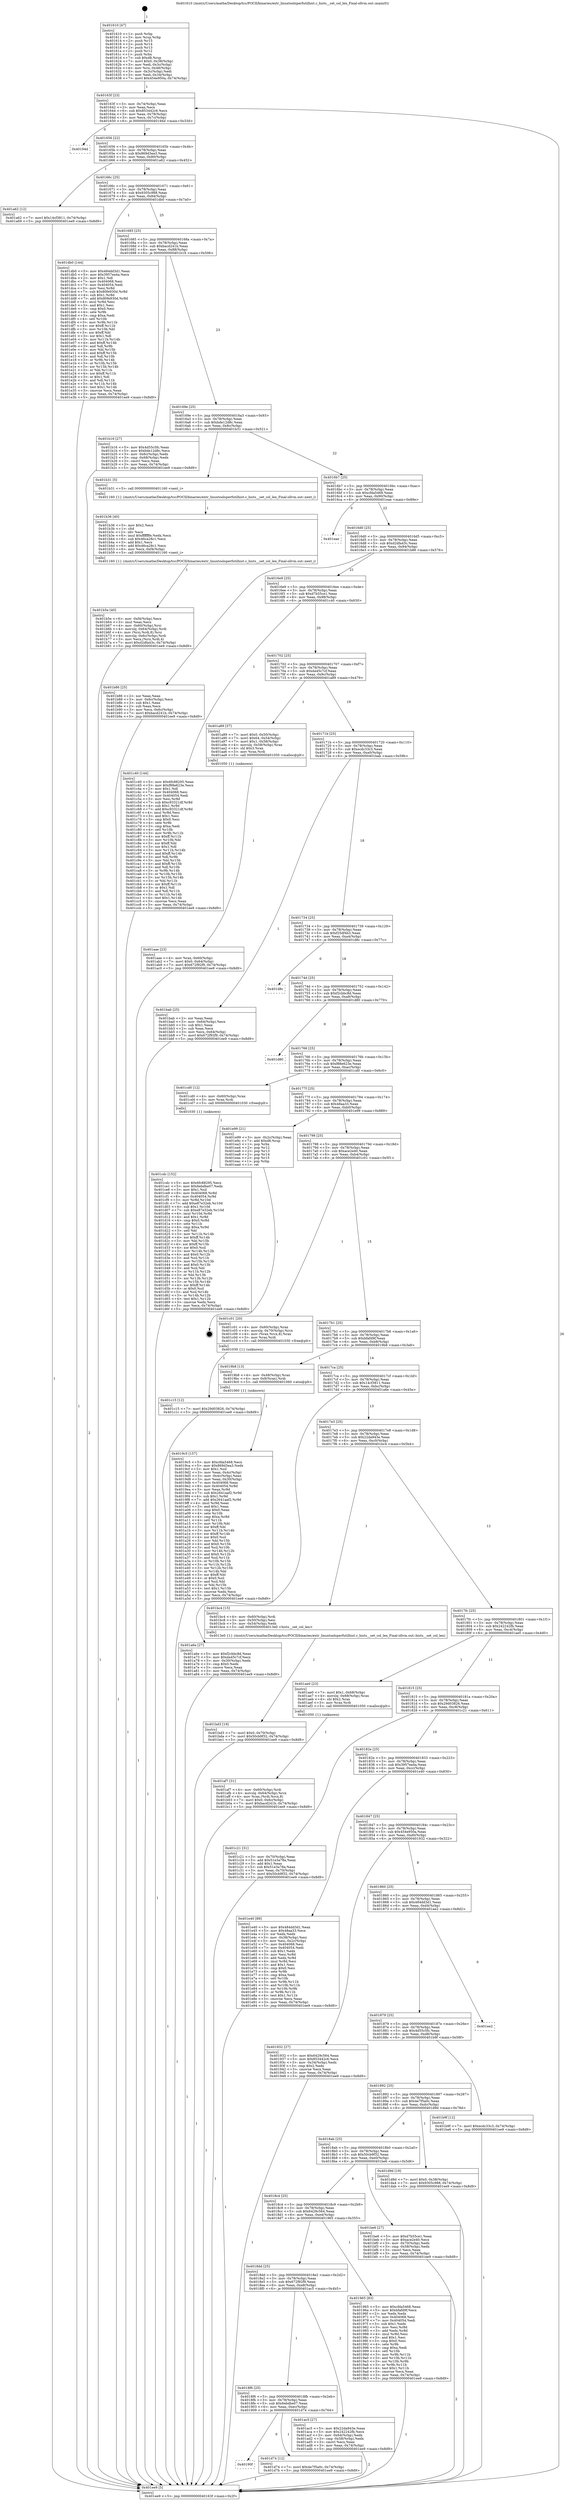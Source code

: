 digraph "0x401610" {
  label = "0x401610 (/mnt/c/Users/mathe/Desktop/tcc/POCII/binaries/extr_linuxtoolsperfutilhist.c_hists__set_col_len_Final-ollvm.out::main(0))"
  labelloc = "t"
  node[shape=record]

  Entry [label="",width=0.3,height=0.3,shape=circle,fillcolor=black,style=filled]
  "0x40163f" [label="{
     0x40163f [23]\l
     | [instrs]\l
     &nbsp;&nbsp;0x40163f \<+3\>: mov -0x74(%rbp),%eax\l
     &nbsp;&nbsp;0x401642 \<+2\>: mov %eax,%ecx\l
     &nbsp;&nbsp;0x401644 \<+6\>: sub $0x853442c6,%ecx\l
     &nbsp;&nbsp;0x40164a \<+3\>: mov %eax,-0x78(%rbp)\l
     &nbsp;&nbsp;0x40164d \<+3\>: mov %ecx,-0x7c(%rbp)\l
     &nbsp;&nbsp;0x401650 \<+6\>: je 000000000040194d \<main+0x33d\>\l
  }"]
  "0x40194d" [label="{
     0x40194d\l
  }", style=dashed]
  "0x401656" [label="{
     0x401656 [22]\l
     | [instrs]\l
     &nbsp;&nbsp;0x401656 \<+5\>: jmp 000000000040165b \<main+0x4b\>\l
     &nbsp;&nbsp;0x40165b \<+3\>: mov -0x78(%rbp),%eax\l
     &nbsp;&nbsp;0x40165e \<+5\>: sub $0x869d3ea3,%eax\l
     &nbsp;&nbsp;0x401663 \<+3\>: mov %eax,-0x80(%rbp)\l
     &nbsp;&nbsp;0x401666 \<+6\>: je 0000000000401a62 \<main+0x452\>\l
  }"]
  Exit [label="",width=0.3,height=0.3,shape=circle,fillcolor=black,style=filled,peripheries=2]
  "0x401a62" [label="{
     0x401a62 [12]\l
     | [instrs]\l
     &nbsp;&nbsp;0x401a62 \<+7\>: movl $0x14cf3811,-0x74(%rbp)\l
     &nbsp;&nbsp;0x401a69 \<+5\>: jmp 0000000000401ee9 \<main+0x8d9\>\l
  }"]
  "0x40166c" [label="{
     0x40166c [25]\l
     | [instrs]\l
     &nbsp;&nbsp;0x40166c \<+5\>: jmp 0000000000401671 \<main+0x61\>\l
     &nbsp;&nbsp;0x401671 \<+3\>: mov -0x78(%rbp),%eax\l
     &nbsp;&nbsp;0x401674 \<+5\>: sub $0x9305c988,%eax\l
     &nbsp;&nbsp;0x401679 \<+6\>: mov %eax,-0x84(%rbp)\l
     &nbsp;&nbsp;0x40167f \<+6\>: je 0000000000401db0 \<main+0x7a0\>\l
  }"]
  "0x40190f" [label="{
     0x40190f\l
  }", style=dashed]
  "0x401db0" [label="{
     0x401db0 [144]\l
     | [instrs]\l
     &nbsp;&nbsp;0x401db0 \<+5\>: mov $0x484dd3d1,%eax\l
     &nbsp;&nbsp;0x401db5 \<+5\>: mov $0x3957ea4a,%ecx\l
     &nbsp;&nbsp;0x401dba \<+2\>: mov $0x1,%dl\l
     &nbsp;&nbsp;0x401dbc \<+7\>: mov 0x404068,%esi\l
     &nbsp;&nbsp;0x401dc3 \<+7\>: mov 0x404054,%edi\l
     &nbsp;&nbsp;0x401dca \<+3\>: mov %esi,%r8d\l
     &nbsp;&nbsp;0x401dcd \<+7\>: sub $0x80fe930d,%r8d\l
     &nbsp;&nbsp;0x401dd4 \<+4\>: sub $0x1,%r8d\l
     &nbsp;&nbsp;0x401dd8 \<+7\>: add $0x80fe930d,%r8d\l
     &nbsp;&nbsp;0x401ddf \<+4\>: imul %r8d,%esi\l
     &nbsp;&nbsp;0x401de3 \<+3\>: and $0x1,%esi\l
     &nbsp;&nbsp;0x401de6 \<+3\>: cmp $0x0,%esi\l
     &nbsp;&nbsp;0x401de9 \<+4\>: sete %r9b\l
     &nbsp;&nbsp;0x401ded \<+3\>: cmp $0xa,%edi\l
     &nbsp;&nbsp;0x401df0 \<+4\>: setl %r10b\l
     &nbsp;&nbsp;0x401df4 \<+3\>: mov %r9b,%r11b\l
     &nbsp;&nbsp;0x401df7 \<+4\>: xor $0xff,%r11b\l
     &nbsp;&nbsp;0x401dfb \<+3\>: mov %r10b,%bl\l
     &nbsp;&nbsp;0x401dfe \<+3\>: xor $0xff,%bl\l
     &nbsp;&nbsp;0x401e01 \<+3\>: xor $0x1,%dl\l
     &nbsp;&nbsp;0x401e04 \<+3\>: mov %r11b,%r14b\l
     &nbsp;&nbsp;0x401e07 \<+4\>: and $0xff,%r14b\l
     &nbsp;&nbsp;0x401e0b \<+3\>: and %dl,%r9b\l
     &nbsp;&nbsp;0x401e0e \<+3\>: mov %bl,%r15b\l
     &nbsp;&nbsp;0x401e11 \<+4\>: and $0xff,%r15b\l
     &nbsp;&nbsp;0x401e15 \<+3\>: and %dl,%r10b\l
     &nbsp;&nbsp;0x401e18 \<+3\>: or %r9b,%r14b\l
     &nbsp;&nbsp;0x401e1b \<+3\>: or %r10b,%r15b\l
     &nbsp;&nbsp;0x401e1e \<+3\>: xor %r15b,%r14b\l
     &nbsp;&nbsp;0x401e21 \<+3\>: or %bl,%r11b\l
     &nbsp;&nbsp;0x401e24 \<+4\>: xor $0xff,%r11b\l
     &nbsp;&nbsp;0x401e28 \<+3\>: or $0x1,%dl\l
     &nbsp;&nbsp;0x401e2b \<+3\>: and %dl,%r11b\l
     &nbsp;&nbsp;0x401e2e \<+3\>: or %r11b,%r14b\l
     &nbsp;&nbsp;0x401e31 \<+4\>: test $0x1,%r14b\l
     &nbsp;&nbsp;0x401e35 \<+3\>: cmovne %ecx,%eax\l
     &nbsp;&nbsp;0x401e38 \<+3\>: mov %eax,-0x74(%rbp)\l
     &nbsp;&nbsp;0x401e3b \<+5\>: jmp 0000000000401ee9 \<main+0x8d9\>\l
  }"]
  "0x401685" [label="{
     0x401685 [25]\l
     | [instrs]\l
     &nbsp;&nbsp;0x401685 \<+5\>: jmp 000000000040168a \<main+0x7a\>\l
     &nbsp;&nbsp;0x40168a \<+3\>: mov -0x78(%rbp),%eax\l
     &nbsp;&nbsp;0x40168d \<+5\>: sub $0xbacd241b,%eax\l
     &nbsp;&nbsp;0x401692 \<+6\>: mov %eax,-0x88(%rbp)\l
     &nbsp;&nbsp;0x401698 \<+6\>: je 0000000000401b16 \<main+0x506\>\l
  }"]
  "0x401d74" [label="{
     0x401d74 [12]\l
     | [instrs]\l
     &nbsp;&nbsp;0x401d74 \<+7\>: movl $0x4e7f5a0c,-0x74(%rbp)\l
     &nbsp;&nbsp;0x401d7b \<+5\>: jmp 0000000000401ee9 \<main+0x8d9\>\l
  }"]
  "0x401b16" [label="{
     0x401b16 [27]\l
     | [instrs]\l
     &nbsp;&nbsp;0x401b16 \<+5\>: mov $0x4d55c5fc,%eax\l
     &nbsp;&nbsp;0x401b1b \<+5\>: mov $0xbde12d8c,%ecx\l
     &nbsp;&nbsp;0x401b20 \<+3\>: mov -0x6c(%rbp),%edx\l
     &nbsp;&nbsp;0x401b23 \<+3\>: cmp -0x68(%rbp),%edx\l
     &nbsp;&nbsp;0x401b26 \<+3\>: cmovl %ecx,%eax\l
     &nbsp;&nbsp;0x401b29 \<+3\>: mov %eax,-0x74(%rbp)\l
     &nbsp;&nbsp;0x401b2c \<+5\>: jmp 0000000000401ee9 \<main+0x8d9\>\l
  }"]
  "0x40169e" [label="{
     0x40169e [25]\l
     | [instrs]\l
     &nbsp;&nbsp;0x40169e \<+5\>: jmp 00000000004016a3 \<main+0x93\>\l
     &nbsp;&nbsp;0x4016a3 \<+3\>: mov -0x78(%rbp),%eax\l
     &nbsp;&nbsp;0x4016a6 \<+5\>: sub $0xbde12d8c,%eax\l
     &nbsp;&nbsp;0x4016ab \<+6\>: mov %eax,-0x8c(%rbp)\l
     &nbsp;&nbsp;0x4016b1 \<+6\>: je 0000000000401b31 \<main+0x521\>\l
  }"]
  "0x401cdc" [label="{
     0x401cdc [152]\l
     | [instrs]\l
     &nbsp;&nbsp;0x401cdc \<+5\>: mov $0x6fc88295,%ecx\l
     &nbsp;&nbsp;0x401ce1 \<+5\>: mov $0x6ebdbe07,%edx\l
     &nbsp;&nbsp;0x401ce6 \<+3\>: mov $0x1,%sil\l
     &nbsp;&nbsp;0x401ce9 \<+8\>: mov 0x404068,%r8d\l
     &nbsp;&nbsp;0x401cf1 \<+8\>: mov 0x404054,%r9d\l
     &nbsp;&nbsp;0x401cf9 \<+3\>: mov %r8d,%r10d\l
     &nbsp;&nbsp;0x401cfc \<+7\>: add $0xe87e32eb,%r10d\l
     &nbsp;&nbsp;0x401d03 \<+4\>: sub $0x1,%r10d\l
     &nbsp;&nbsp;0x401d07 \<+7\>: sub $0xe87e32eb,%r10d\l
     &nbsp;&nbsp;0x401d0e \<+4\>: imul %r10d,%r8d\l
     &nbsp;&nbsp;0x401d12 \<+4\>: and $0x1,%r8d\l
     &nbsp;&nbsp;0x401d16 \<+4\>: cmp $0x0,%r8d\l
     &nbsp;&nbsp;0x401d1a \<+4\>: sete %r11b\l
     &nbsp;&nbsp;0x401d1e \<+4\>: cmp $0xa,%r9d\l
     &nbsp;&nbsp;0x401d22 \<+3\>: setl %bl\l
     &nbsp;&nbsp;0x401d25 \<+3\>: mov %r11b,%r14b\l
     &nbsp;&nbsp;0x401d28 \<+4\>: xor $0xff,%r14b\l
     &nbsp;&nbsp;0x401d2c \<+3\>: mov %bl,%r15b\l
     &nbsp;&nbsp;0x401d2f \<+4\>: xor $0xff,%r15b\l
     &nbsp;&nbsp;0x401d33 \<+4\>: xor $0x0,%sil\l
     &nbsp;&nbsp;0x401d37 \<+3\>: mov %r14b,%r12b\l
     &nbsp;&nbsp;0x401d3a \<+4\>: and $0x0,%r12b\l
     &nbsp;&nbsp;0x401d3e \<+3\>: and %sil,%r11b\l
     &nbsp;&nbsp;0x401d41 \<+3\>: mov %r15b,%r13b\l
     &nbsp;&nbsp;0x401d44 \<+4\>: and $0x0,%r13b\l
     &nbsp;&nbsp;0x401d48 \<+3\>: and %sil,%bl\l
     &nbsp;&nbsp;0x401d4b \<+3\>: or %r11b,%r12b\l
     &nbsp;&nbsp;0x401d4e \<+3\>: or %bl,%r13b\l
     &nbsp;&nbsp;0x401d51 \<+3\>: xor %r13b,%r12b\l
     &nbsp;&nbsp;0x401d54 \<+3\>: or %r15b,%r14b\l
     &nbsp;&nbsp;0x401d57 \<+4\>: xor $0xff,%r14b\l
     &nbsp;&nbsp;0x401d5b \<+4\>: or $0x0,%sil\l
     &nbsp;&nbsp;0x401d5f \<+3\>: and %sil,%r14b\l
     &nbsp;&nbsp;0x401d62 \<+3\>: or %r14b,%r12b\l
     &nbsp;&nbsp;0x401d65 \<+4\>: test $0x1,%r12b\l
     &nbsp;&nbsp;0x401d69 \<+3\>: cmovne %edx,%ecx\l
     &nbsp;&nbsp;0x401d6c \<+3\>: mov %ecx,-0x74(%rbp)\l
     &nbsp;&nbsp;0x401d6f \<+5\>: jmp 0000000000401ee9 \<main+0x8d9\>\l
  }"]
  "0x401b31" [label="{
     0x401b31 [5]\l
     | [instrs]\l
     &nbsp;&nbsp;0x401b31 \<+5\>: call 0000000000401160 \<next_i\>\l
     | [calls]\l
     &nbsp;&nbsp;0x401160 \{1\} (/mnt/c/Users/mathe/Desktop/tcc/POCII/binaries/extr_linuxtoolsperfutilhist.c_hists__set_col_len_Final-ollvm.out::next_i)\l
  }"]
  "0x4016b7" [label="{
     0x4016b7 [25]\l
     | [instrs]\l
     &nbsp;&nbsp;0x4016b7 \<+5\>: jmp 00000000004016bc \<main+0xac\>\l
     &nbsp;&nbsp;0x4016bc \<+3\>: mov -0x78(%rbp),%eax\l
     &nbsp;&nbsp;0x4016bf \<+5\>: sub $0xcfda5468,%eax\l
     &nbsp;&nbsp;0x4016c4 \<+6\>: mov %eax,-0x90(%rbp)\l
     &nbsp;&nbsp;0x4016ca \<+6\>: je 0000000000401eae \<main+0x89e\>\l
  }"]
  "0x401c15" [label="{
     0x401c15 [12]\l
     | [instrs]\l
     &nbsp;&nbsp;0x401c15 \<+7\>: movl $0x29d03826,-0x74(%rbp)\l
     &nbsp;&nbsp;0x401c1c \<+5\>: jmp 0000000000401ee9 \<main+0x8d9\>\l
  }"]
  "0x401eae" [label="{
     0x401eae\l
  }", style=dashed]
  "0x4016d0" [label="{
     0x4016d0 [25]\l
     | [instrs]\l
     &nbsp;&nbsp;0x4016d0 \<+5\>: jmp 00000000004016d5 \<main+0xc5\>\l
     &nbsp;&nbsp;0x4016d5 \<+3\>: mov -0x78(%rbp),%eax\l
     &nbsp;&nbsp;0x4016d8 \<+5\>: sub $0xd2dfa43c,%eax\l
     &nbsp;&nbsp;0x4016dd \<+6\>: mov %eax,-0x94(%rbp)\l
     &nbsp;&nbsp;0x4016e3 \<+6\>: je 0000000000401b86 \<main+0x576\>\l
  }"]
  "0x401bd3" [label="{
     0x401bd3 [19]\l
     | [instrs]\l
     &nbsp;&nbsp;0x401bd3 \<+7\>: movl $0x0,-0x70(%rbp)\l
     &nbsp;&nbsp;0x401bda \<+7\>: movl $0x50cb9f32,-0x74(%rbp)\l
     &nbsp;&nbsp;0x401be1 \<+5\>: jmp 0000000000401ee9 \<main+0x8d9\>\l
  }"]
  "0x401b86" [label="{
     0x401b86 [25]\l
     | [instrs]\l
     &nbsp;&nbsp;0x401b86 \<+2\>: xor %eax,%eax\l
     &nbsp;&nbsp;0x401b88 \<+3\>: mov -0x6c(%rbp),%ecx\l
     &nbsp;&nbsp;0x401b8b \<+3\>: sub $0x1,%eax\l
     &nbsp;&nbsp;0x401b8e \<+2\>: sub %eax,%ecx\l
     &nbsp;&nbsp;0x401b90 \<+3\>: mov %ecx,-0x6c(%rbp)\l
     &nbsp;&nbsp;0x401b93 \<+7\>: movl $0xbacd241b,-0x74(%rbp)\l
     &nbsp;&nbsp;0x401b9a \<+5\>: jmp 0000000000401ee9 \<main+0x8d9\>\l
  }"]
  "0x4016e9" [label="{
     0x4016e9 [25]\l
     | [instrs]\l
     &nbsp;&nbsp;0x4016e9 \<+5\>: jmp 00000000004016ee \<main+0xde\>\l
     &nbsp;&nbsp;0x4016ee \<+3\>: mov -0x78(%rbp),%eax\l
     &nbsp;&nbsp;0x4016f1 \<+5\>: sub $0xd7b55ce1,%eax\l
     &nbsp;&nbsp;0x4016f6 \<+6\>: mov %eax,-0x98(%rbp)\l
     &nbsp;&nbsp;0x4016fc \<+6\>: je 0000000000401c40 \<main+0x630\>\l
  }"]
  "0x401b5e" [label="{
     0x401b5e [40]\l
     | [instrs]\l
     &nbsp;&nbsp;0x401b5e \<+6\>: mov -0xf4(%rbp),%ecx\l
     &nbsp;&nbsp;0x401b64 \<+3\>: imul %eax,%ecx\l
     &nbsp;&nbsp;0x401b67 \<+4\>: mov -0x60(%rbp),%rsi\l
     &nbsp;&nbsp;0x401b6b \<+4\>: movslq -0x64(%rbp),%rdi\l
     &nbsp;&nbsp;0x401b6f \<+4\>: mov (%rsi,%rdi,8),%rsi\l
     &nbsp;&nbsp;0x401b73 \<+4\>: movslq -0x6c(%rbp),%rdi\l
     &nbsp;&nbsp;0x401b77 \<+3\>: mov %ecx,(%rsi,%rdi,4)\l
     &nbsp;&nbsp;0x401b7a \<+7\>: movl $0xd2dfa43c,-0x74(%rbp)\l
     &nbsp;&nbsp;0x401b81 \<+5\>: jmp 0000000000401ee9 \<main+0x8d9\>\l
  }"]
  "0x401c40" [label="{
     0x401c40 [144]\l
     | [instrs]\l
     &nbsp;&nbsp;0x401c40 \<+5\>: mov $0x6fc88295,%eax\l
     &nbsp;&nbsp;0x401c45 \<+5\>: mov $0xf88e623e,%ecx\l
     &nbsp;&nbsp;0x401c4a \<+2\>: mov $0x1,%dl\l
     &nbsp;&nbsp;0x401c4c \<+7\>: mov 0x404068,%esi\l
     &nbsp;&nbsp;0x401c53 \<+7\>: mov 0x404054,%edi\l
     &nbsp;&nbsp;0x401c5a \<+3\>: mov %esi,%r8d\l
     &nbsp;&nbsp;0x401c5d \<+7\>: sub $0xc93321df,%r8d\l
     &nbsp;&nbsp;0x401c64 \<+4\>: sub $0x1,%r8d\l
     &nbsp;&nbsp;0x401c68 \<+7\>: add $0xc93321df,%r8d\l
     &nbsp;&nbsp;0x401c6f \<+4\>: imul %r8d,%esi\l
     &nbsp;&nbsp;0x401c73 \<+3\>: and $0x1,%esi\l
     &nbsp;&nbsp;0x401c76 \<+3\>: cmp $0x0,%esi\l
     &nbsp;&nbsp;0x401c79 \<+4\>: sete %r9b\l
     &nbsp;&nbsp;0x401c7d \<+3\>: cmp $0xa,%edi\l
     &nbsp;&nbsp;0x401c80 \<+4\>: setl %r10b\l
     &nbsp;&nbsp;0x401c84 \<+3\>: mov %r9b,%r11b\l
     &nbsp;&nbsp;0x401c87 \<+4\>: xor $0xff,%r11b\l
     &nbsp;&nbsp;0x401c8b \<+3\>: mov %r10b,%bl\l
     &nbsp;&nbsp;0x401c8e \<+3\>: xor $0xff,%bl\l
     &nbsp;&nbsp;0x401c91 \<+3\>: xor $0x1,%dl\l
     &nbsp;&nbsp;0x401c94 \<+3\>: mov %r11b,%r14b\l
     &nbsp;&nbsp;0x401c97 \<+4\>: and $0xff,%r14b\l
     &nbsp;&nbsp;0x401c9b \<+3\>: and %dl,%r9b\l
     &nbsp;&nbsp;0x401c9e \<+3\>: mov %bl,%r15b\l
     &nbsp;&nbsp;0x401ca1 \<+4\>: and $0xff,%r15b\l
     &nbsp;&nbsp;0x401ca5 \<+3\>: and %dl,%r10b\l
     &nbsp;&nbsp;0x401ca8 \<+3\>: or %r9b,%r14b\l
     &nbsp;&nbsp;0x401cab \<+3\>: or %r10b,%r15b\l
     &nbsp;&nbsp;0x401cae \<+3\>: xor %r15b,%r14b\l
     &nbsp;&nbsp;0x401cb1 \<+3\>: or %bl,%r11b\l
     &nbsp;&nbsp;0x401cb4 \<+4\>: xor $0xff,%r11b\l
     &nbsp;&nbsp;0x401cb8 \<+3\>: or $0x1,%dl\l
     &nbsp;&nbsp;0x401cbb \<+3\>: and %dl,%r11b\l
     &nbsp;&nbsp;0x401cbe \<+3\>: or %r11b,%r14b\l
     &nbsp;&nbsp;0x401cc1 \<+4\>: test $0x1,%r14b\l
     &nbsp;&nbsp;0x401cc5 \<+3\>: cmovne %ecx,%eax\l
     &nbsp;&nbsp;0x401cc8 \<+3\>: mov %eax,-0x74(%rbp)\l
     &nbsp;&nbsp;0x401ccb \<+5\>: jmp 0000000000401ee9 \<main+0x8d9\>\l
  }"]
  "0x401702" [label="{
     0x401702 [25]\l
     | [instrs]\l
     &nbsp;&nbsp;0x401702 \<+5\>: jmp 0000000000401707 \<main+0xf7\>\l
     &nbsp;&nbsp;0x401707 \<+3\>: mov -0x78(%rbp),%eax\l
     &nbsp;&nbsp;0x40170a \<+5\>: sub $0xda45c7cf,%eax\l
     &nbsp;&nbsp;0x40170f \<+6\>: mov %eax,-0x9c(%rbp)\l
     &nbsp;&nbsp;0x401715 \<+6\>: je 0000000000401a89 \<main+0x479\>\l
  }"]
  "0x401b36" [label="{
     0x401b36 [40]\l
     | [instrs]\l
     &nbsp;&nbsp;0x401b36 \<+5\>: mov $0x2,%ecx\l
     &nbsp;&nbsp;0x401b3b \<+1\>: cltd\l
     &nbsp;&nbsp;0x401b3c \<+2\>: idiv %ecx\l
     &nbsp;&nbsp;0x401b3e \<+6\>: imul $0xfffffffe,%edx,%ecx\l
     &nbsp;&nbsp;0x401b44 \<+6\>: sub $0x46ca28c1,%ecx\l
     &nbsp;&nbsp;0x401b4a \<+3\>: add $0x1,%ecx\l
     &nbsp;&nbsp;0x401b4d \<+6\>: add $0x46ca28c1,%ecx\l
     &nbsp;&nbsp;0x401b53 \<+6\>: mov %ecx,-0xf4(%rbp)\l
     &nbsp;&nbsp;0x401b59 \<+5\>: call 0000000000401160 \<next_i\>\l
     | [calls]\l
     &nbsp;&nbsp;0x401160 \{1\} (/mnt/c/Users/mathe/Desktop/tcc/POCII/binaries/extr_linuxtoolsperfutilhist.c_hists__set_col_len_Final-ollvm.out::next_i)\l
  }"]
  "0x401a89" [label="{
     0x401a89 [37]\l
     | [instrs]\l
     &nbsp;&nbsp;0x401a89 \<+7\>: movl $0x0,-0x50(%rbp)\l
     &nbsp;&nbsp;0x401a90 \<+7\>: movl $0x64,-0x54(%rbp)\l
     &nbsp;&nbsp;0x401a97 \<+7\>: movl $0x1,-0x58(%rbp)\l
     &nbsp;&nbsp;0x401a9e \<+4\>: movslq -0x58(%rbp),%rax\l
     &nbsp;&nbsp;0x401aa2 \<+4\>: shl $0x3,%rax\l
     &nbsp;&nbsp;0x401aa6 \<+3\>: mov %rax,%rdi\l
     &nbsp;&nbsp;0x401aa9 \<+5\>: call 0000000000401050 \<malloc@plt\>\l
     | [calls]\l
     &nbsp;&nbsp;0x401050 \{1\} (unknown)\l
  }"]
  "0x40171b" [label="{
     0x40171b [25]\l
     | [instrs]\l
     &nbsp;&nbsp;0x40171b \<+5\>: jmp 0000000000401720 \<main+0x110\>\l
     &nbsp;&nbsp;0x401720 \<+3\>: mov -0x78(%rbp),%eax\l
     &nbsp;&nbsp;0x401723 \<+5\>: sub $0xecdc33c3,%eax\l
     &nbsp;&nbsp;0x401728 \<+6\>: mov %eax,-0xa0(%rbp)\l
     &nbsp;&nbsp;0x40172e \<+6\>: je 0000000000401bab \<main+0x59b\>\l
  }"]
  "0x401af7" [label="{
     0x401af7 [31]\l
     | [instrs]\l
     &nbsp;&nbsp;0x401af7 \<+4\>: mov -0x60(%rbp),%rdi\l
     &nbsp;&nbsp;0x401afb \<+4\>: movslq -0x64(%rbp),%rcx\l
     &nbsp;&nbsp;0x401aff \<+4\>: mov %rax,(%rdi,%rcx,8)\l
     &nbsp;&nbsp;0x401b03 \<+7\>: movl $0x0,-0x6c(%rbp)\l
     &nbsp;&nbsp;0x401b0a \<+7\>: movl $0xbacd241b,-0x74(%rbp)\l
     &nbsp;&nbsp;0x401b11 \<+5\>: jmp 0000000000401ee9 \<main+0x8d9\>\l
  }"]
  "0x401bab" [label="{
     0x401bab [25]\l
     | [instrs]\l
     &nbsp;&nbsp;0x401bab \<+2\>: xor %eax,%eax\l
     &nbsp;&nbsp;0x401bad \<+3\>: mov -0x64(%rbp),%ecx\l
     &nbsp;&nbsp;0x401bb0 \<+3\>: sub $0x1,%eax\l
     &nbsp;&nbsp;0x401bb3 \<+2\>: sub %eax,%ecx\l
     &nbsp;&nbsp;0x401bb5 \<+3\>: mov %ecx,-0x64(%rbp)\l
     &nbsp;&nbsp;0x401bb8 \<+7\>: movl $0x672f92f9,-0x74(%rbp)\l
     &nbsp;&nbsp;0x401bbf \<+5\>: jmp 0000000000401ee9 \<main+0x8d9\>\l
  }"]
  "0x401734" [label="{
     0x401734 [25]\l
     | [instrs]\l
     &nbsp;&nbsp;0x401734 \<+5\>: jmp 0000000000401739 \<main+0x129\>\l
     &nbsp;&nbsp;0x401739 \<+3\>: mov -0x78(%rbp),%eax\l
     &nbsp;&nbsp;0x40173c \<+5\>: sub $0xf25df4b3,%eax\l
     &nbsp;&nbsp;0x401741 \<+6\>: mov %eax,-0xa4(%rbp)\l
     &nbsp;&nbsp;0x401747 \<+6\>: je 0000000000401d8c \<main+0x77c\>\l
  }"]
  "0x4018f6" [label="{
     0x4018f6 [25]\l
     | [instrs]\l
     &nbsp;&nbsp;0x4018f6 \<+5\>: jmp 00000000004018fb \<main+0x2eb\>\l
     &nbsp;&nbsp;0x4018fb \<+3\>: mov -0x78(%rbp),%eax\l
     &nbsp;&nbsp;0x4018fe \<+5\>: sub $0x6ebdbe07,%eax\l
     &nbsp;&nbsp;0x401903 \<+6\>: mov %eax,-0xec(%rbp)\l
     &nbsp;&nbsp;0x401909 \<+6\>: je 0000000000401d74 \<main+0x764\>\l
  }"]
  "0x401d8c" [label="{
     0x401d8c\l
  }", style=dashed]
  "0x40174d" [label="{
     0x40174d [25]\l
     | [instrs]\l
     &nbsp;&nbsp;0x40174d \<+5\>: jmp 0000000000401752 \<main+0x142\>\l
     &nbsp;&nbsp;0x401752 \<+3\>: mov -0x78(%rbp),%eax\l
     &nbsp;&nbsp;0x401755 \<+5\>: sub $0xf2cbbc8d,%eax\l
     &nbsp;&nbsp;0x40175a \<+6\>: mov %eax,-0xa8(%rbp)\l
     &nbsp;&nbsp;0x401760 \<+6\>: je 0000000000401d80 \<main+0x770\>\l
  }"]
  "0x401ac5" [label="{
     0x401ac5 [27]\l
     | [instrs]\l
     &nbsp;&nbsp;0x401ac5 \<+5\>: mov $0x22da943e,%eax\l
     &nbsp;&nbsp;0x401aca \<+5\>: mov $0x242242fb,%ecx\l
     &nbsp;&nbsp;0x401acf \<+3\>: mov -0x64(%rbp),%edx\l
     &nbsp;&nbsp;0x401ad2 \<+3\>: cmp -0x58(%rbp),%edx\l
     &nbsp;&nbsp;0x401ad5 \<+3\>: cmovl %ecx,%eax\l
     &nbsp;&nbsp;0x401ad8 \<+3\>: mov %eax,-0x74(%rbp)\l
     &nbsp;&nbsp;0x401adb \<+5\>: jmp 0000000000401ee9 \<main+0x8d9\>\l
  }"]
  "0x401d80" [label="{
     0x401d80\l
  }", style=dashed]
  "0x401766" [label="{
     0x401766 [25]\l
     | [instrs]\l
     &nbsp;&nbsp;0x401766 \<+5\>: jmp 000000000040176b \<main+0x15b\>\l
     &nbsp;&nbsp;0x40176b \<+3\>: mov -0x78(%rbp),%eax\l
     &nbsp;&nbsp;0x40176e \<+5\>: sub $0xf88e623e,%eax\l
     &nbsp;&nbsp;0x401773 \<+6\>: mov %eax,-0xac(%rbp)\l
     &nbsp;&nbsp;0x401779 \<+6\>: je 0000000000401cd0 \<main+0x6c0\>\l
  }"]
  "0x401aae" [label="{
     0x401aae [23]\l
     | [instrs]\l
     &nbsp;&nbsp;0x401aae \<+4\>: mov %rax,-0x60(%rbp)\l
     &nbsp;&nbsp;0x401ab2 \<+7\>: movl $0x0,-0x64(%rbp)\l
     &nbsp;&nbsp;0x401ab9 \<+7\>: movl $0x672f92f9,-0x74(%rbp)\l
     &nbsp;&nbsp;0x401ac0 \<+5\>: jmp 0000000000401ee9 \<main+0x8d9\>\l
  }"]
  "0x401cd0" [label="{
     0x401cd0 [12]\l
     | [instrs]\l
     &nbsp;&nbsp;0x401cd0 \<+4\>: mov -0x60(%rbp),%rax\l
     &nbsp;&nbsp;0x401cd4 \<+3\>: mov %rax,%rdi\l
     &nbsp;&nbsp;0x401cd7 \<+5\>: call 0000000000401030 \<free@plt\>\l
     | [calls]\l
     &nbsp;&nbsp;0x401030 \{1\} (unknown)\l
  }"]
  "0x40177f" [label="{
     0x40177f [25]\l
     | [instrs]\l
     &nbsp;&nbsp;0x40177f \<+5\>: jmp 0000000000401784 \<main+0x174\>\l
     &nbsp;&nbsp;0x401784 \<+3\>: mov -0x78(%rbp),%eax\l
     &nbsp;&nbsp;0x401787 \<+5\>: sub $0x48aa33,%eax\l
     &nbsp;&nbsp;0x40178c \<+6\>: mov %eax,-0xb0(%rbp)\l
     &nbsp;&nbsp;0x401792 \<+6\>: je 0000000000401e99 \<main+0x889\>\l
  }"]
  "0x4019c5" [label="{
     0x4019c5 [157]\l
     | [instrs]\l
     &nbsp;&nbsp;0x4019c5 \<+5\>: mov $0xcfda5468,%ecx\l
     &nbsp;&nbsp;0x4019ca \<+5\>: mov $0x869d3ea3,%edx\l
     &nbsp;&nbsp;0x4019cf \<+3\>: mov $0x1,%sil\l
     &nbsp;&nbsp;0x4019d2 \<+3\>: mov %eax,-0x4c(%rbp)\l
     &nbsp;&nbsp;0x4019d5 \<+3\>: mov -0x4c(%rbp),%eax\l
     &nbsp;&nbsp;0x4019d8 \<+3\>: mov %eax,-0x30(%rbp)\l
     &nbsp;&nbsp;0x4019db \<+7\>: mov 0x404068,%eax\l
     &nbsp;&nbsp;0x4019e2 \<+8\>: mov 0x404054,%r8d\l
     &nbsp;&nbsp;0x4019ea \<+3\>: mov %eax,%r9d\l
     &nbsp;&nbsp;0x4019ed \<+7\>: sub $0x2641aaf2,%r9d\l
     &nbsp;&nbsp;0x4019f4 \<+4\>: sub $0x1,%r9d\l
     &nbsp;&nbsp;0x4019f8 \<+7\>: add $0x2641aaf2,%r9d\l
     &nbsp;&nbsp;0x4019ff \<+4\>: imul %r9d,%eax\l
     &nbsp;&nbsp;0x401a03 \<+3\>: and $0x1,%eax\l
     &nbsp;&nbsp;0x401a06 \<+3\>: cmp $0x0,%eax\l
     &nbsp;&nbsp;0x401a09 \<+4\>: sete %r10b\l
     &nbsp;&nbsp;0x401a0d \<+4\>: cmp $0xa,%r8d\l
     &nbsp;&nbsp;0x401a11 \<+4\>: setl %r11b\l
     &nbsp;&nbsp;0x401a15 \<+3\>: mov %r10b,%bl\l
     &nbsp;&nbsp;0x401a18 \<+3\>: xor $0xff,%bl\l
     &nbsp;&nbsp;0x401a1b \<+3\>: mov %r11b,%r14b\l
     &nbsp;&nbsp;0x401a1e \<+4\>: xor $0xff,%r14b\l
     &nbsp;&nbsp;0x401a22 \<+4\>: xor $0x0,%sil\l
     &nbsp;&nbsp;0x401a26 \<+3\>: mov %bl,%r15b\l
     &nbsp;&nbsp;0x401a29 \<+4\>: and $0x0,%r15b\l
     &nbsp;&nbsp;0x401a2d \<+3\>: and %sil,%r10b\l
     &nbsp;&nbsp;0x401a30 \<+3\>: mov %r14b,%r12b\l
     &nbsp;&nbsp;0x401a33 \<+4\>: and $0x0,%r12b\l
     &nbsp;&nbsp;0x401a37 \<+3\>: and %sil,%r11b\l
     &nbsp;&nbsp;0x401a3a \<+3\>: or %r10b,%r15b\l
     &nbsp;&nbsp;0x401a3d \<+3\>: or %r11b,%r12b\l
     &nbsp;&nbsp;0x401a40 \<+3\>: xor %r12b,%r15b\l
     &nbsp;&nbsp;0x401a43 \<+3\>: or %r14b,%bl\l
     &nbsp;&nbsp;0x401a46 \<+3\>: xor $0xff,%bl\l
     &nbsp;&nbsp;0x401a49 \<+4\>: or $0x0,%sil\l
     &nbsp;&nbsp;0x401a4d \<+3\>: and %sil,%bl\l
     &nbsp;&nbsp;0x401a50 \<+3\>: or %bl,%r15b\l
     &nbsp;&nbsp;0x401a53 \<+4\>: test $0x1,%r15b\l
     &nbsp;&nbsp;0x401a57 \<+3\>: cmovne %edx,%ecx\l
     &nbsp;&nbsp;0x401a5a \<+3\>: mov %ecx,-0x74(%rbp)\l
     &nbsp;&nbsp;0x401a5d \<+5\>: jmp 0000000000401ee9 \<main+0x8d9\>\l
  }"]
  "0x401e99" [label="{
     0x401e99 [21]\l
     | [instrs]\l
     &nbsp;&nbsp;0x401e99 \<+3\>: mov -0x2c(%rbp),%eax\l
     &nbsp;&nbsp;0x401e9c \<+7\>: add $0xd8,%rsp\l
     &nbsp;&nbsp;0x401ea3 \<+1\>: pop %rbx\l
     &nbsp;&nbsp;0x401ea4 \<+2\>: pop %r12\l
     &nbsp;&nbsp;0x401ea6 \<+2\>: pop %r13\l
     &nbsp;&nbsp;0x401ea8 \<+2\>: pop %r14\l
     &nbsp;&nbsp;0x401eaa \<+2\>: pop %r15\l
     &nbsp;&nbsp;0x401eac \<+1\>: pop %rbp\l
     &nbsp;&nbsp;0x401ead \<+1\>: ret\l
  }"]
  "0x401798" [label="{
     0x401798 [25]\l
     | [instrs]\l
     &nbsp;&nbsp;0x401798 \<+5\>: jmp 000000000040179d \<main+0x18d\>\l
     &nbsp;&nbsp;0x40179d \<+3\>: mov -0x78(%rbp),%eax\l
     &nbsp;&nbsp;0x4017a0 \<+5\>: sub $0xace2e40,%eax\l
     &nbsp;&nbsp;0x4017a5 \<+6\>: mov %eax,-0xb4(%rbp)\l
     &nbsp;&nbsp;0x4017ab \<+6\>: je 0000000000401c01 \<main+0x5f1\>\l
  }"]
  "0x4018dd" [label="{
     0x4018dd [25]\l
     | [instrs]\l
     &nbsp;&nbsp;0x4018dd \<+5\>: jmp 00000000004018e2 \<main+0x2d2\>\l
     &nbsp;&nbsp;0x4018e2 \<+3\>: mov -0x78(%rbp),%eax\l
     &nbsp;&nbsp;0x4018e5 \<+5\>: sub $0x672f92f9,%eax\l
     &nbsp;&nbsp;0x4018ea \<+6\>: mov %eax,-0xe8(%rbp)\l
     &nbsp;&nbsp;0x4018f0 \<+6\>: je 0000000000401ac5 \<main+0x4b5\>\l
  }"]
  "0x401c01" [label="{
     0x401c01 [20]\l
     | [instrs]\l
     &nbsp;&nbsp;0x401c01 \<+4\>: mov -0x60(%rbp),%rax\l
     &nbsp;&nbsp;0x401c05 \<+4\>: movslq -0x70(%rbp),%rcx\l
     &nbsp;&nbsp;0x401c09 \<+4\>: mov (%rax,%rcx,8),%rax\l
     &nbsp;&nbsp;0x401c0d \<+3\>: mov %rax,%rdi\l
     &nbsp;&nbsp;0x401c10 \<+5\>: call 0000000000401030 \<free@plt\>\l
     | [calls]\l
     &nbsp;&nbsp;0x401030 \{1\} (unknown)\l
  }"]
  "0x4017b1" [label="{
     0x4017b1 [25]\l
     | [instrs]\l
     &nbsp;&nbsp;0x4017b1 \<+5\>: jmp 00000000004017b6 \<main+0x1a6\>\l
     &nbsp;&nbsp;0x4017b6 \<+3\>: mov -0x78(%rbp),%eax\l
     &nbsp;&nbsp;0x4017b9 \<+5\>: sub $0xbfafd9f,%eax\l
     &nbsp;&nbsp;0x4017be \<+6\>: mov %eax,-0xb8(%rbp)\l
     &nbsp;&nbsp;0x4017c4 \<+6\>: je 00000000004019b8 \<main+0x3a8\>\l
  }"]
  "0x401965" [label="{
     0x401965 [83]\l
     | [instrs]\l
     &nbsp;&nbsp;0x401965 \<+5\>: mov $0xcfda5468,%eax\l
     &nbsp;&nbsp;0x40196a \<+5\>: mov $0xbfafd9f,%ecx\l
     &nbsp;&nbsp;0x40196f \<+2\>: xor %edx,%edx\l
     &nbsp;&nbsp;0x401971 \<+7\>: mov 0x404068,%esi\l
     &nbsp;&nbsp;0x401978 \<+7\>: mov 0x404054,%edi\l
     &nbsp;&nbsp;0x40197f \<+3\>: sub $0x1,%edx\l
     &nbsp;&nbsp;0x401982 \<+3\>: mov %esi,%r8d\l
     &nbsp;&nbsp;0x401985 \<+3\>: add %edx,%r8d\l
     &nbsp;&nbsp;0x401988 \<+4\>: imul %r8d,%esi\l
     &nbsp;&nbsp;0x40198c \<+3\>: and $0x1,%esi\l
     &nbsp;&nbsp;0x40198f \<+3\>: cmp $0x0,%esi\l
     &nbsp;&nbsp;0x401992 \<+4\>: sete %r9b\l
     &nbsp;&nbsp;0x401996 \<+3\>: cmp $0xa,%edi\l
     &nbsp;&nbsp;0x401999 \<+4\>: setl %r10b\l
     &nbsp;&nbsp;0x40199d \<+3\>: mov %r9b,%r11b\l
     &nbsp;&nbsp;0x4019a0 \<+3\>: and %r10b,%r11b\l
     &nbsp;&nbsp;0x4019a3 \<+3\>: xor %r10b,%r9b\l
     &nbsp;&nbsp;0x4019a6 \<+3\>: or %r9b,%r11b\l
     &nbsp;&nbsp;0x4019a9 \<+4\>: test $0x1,%r11b\l
     &nbsp;&nbsp;0x4019ad \<+3\>: cmovne %ecx,%eax\l
     &nbsp;&nbsp;0x4019b0 \<+3\>: mov %eax,-0x74(%rbp)\l
     &nbsp;&nbsp;0x4019b3 \<+5\>: jmp 0000000000401ee9 \<main+0x8d9\>\l
  }"]
  "0x4019b8" [label="{
     0x4019b8 [13]\l
     | [instrs]\l
     &nbsp;&nbsp;0x4019b8 \<+4\>: mov -0x48(%rbp),%rax\l
     &nbsp;&nbsp;0x4019bc \<+4\>: mov 0x8(%rax),%rdi\l
     &nbsp;&nbsp;0x4019c0 \<+5\>: call 0000000000401060 \<atoi@plt\>\l
     | [calls]\l
     &nbsp;&nbsp;0x401060 \{1\} (unknown)\l
  }"]
  "0x4017ca" [label="{
     0x4017ca [25]\l
     | [instrs]\l
     &nbsp;&nbsp;0x4017ca \<+5\>: jmp 00000000004017cf \<main+0x1bf\>\l
     &nbsp;&nbsp;0x4017cf \<+3\>: mov -0x78(%rbp),%eax\l
     &nbsp;&nbsp;0x4017d2 \<+5\>: sub $0x14cf3811,%eax\l
     &nbsp;&nbsp;0x4017d7 \<+6\>: mov %eax,-0xbc(%rbp)\l
     &nbsp;&nbsp;0x4017dd \<+6\>: je 0000000000401a6e \<main+0x45e\>\l
  }"]
  "0x4018c4" [label="{
     0x4018c4 [25]\l
     | [instrs]\l
     &nbsp;&nbsp;0x4018c4 \<+5\>: jmp 00000000004018c9 \<main+0x2b9\>\l
     &nbsp;&nbsp;0x4018c9 \<+3\>: mov -0x78(%rbp),%eax\l
     &nbsp;&nbsp;0x4018cc \<+5\>: sub $0x6429c564,%eax\l
     &nbsp;&nbsp;0x4018d1 \<+6\>: mov %eax,-0xe4(%rbp)\l
     &nbsp;&nbsp;0x4018d7 \<+6\>: je 0000000000401965 \<main+0x355\>\l
  }"]
  "0x401a6e" [label="{
     0x401a6e [27]\l
     | [instrs]\l
     &nbsp;&nbsp;0x401a6e \<+5\>: mov $0xf2cbbc8d,%eax\l
     &nbsp;&nbsp;0x401a73 \<+5\>: mov $0xda45c7cf,%ecx\l
     &nbsp;&nbsp;0x401a78 \<+3\>: mov -0x30(%rbp),%edx\l
     &nbsp;&nbsp;0x401a7b \<+3\>: cmp $0x0,%edx\l
     &nbsp;&nbsp;0x401a7e \<+3\>: cmove %ecx,%eax\l
     &nbsp;&nbsp;0x401a81 \<+3\>: mov %eax,-0x74(%rbp)\l
     &nbsp;&nbsp;0x401a84 \<+5\>: jmp 0000000000401ee9 \<main+0x8d9\>\l
  }"]
  "0x4017e3" [label="{
     0x4017e3 [25]\l
     | [instrs]\l
     &nbsp;&nbsp;0x4017e3 \<+5\>: jmp 00000000004017e8 \<main+0x1d8\>\l
     &nbsp;&nbsp;0x4017e8 \<+3\>: mov -0x78(%rbp),%eax\l
     &nbsp;&nbsp;0x4017eb \<+5\>: sub $0x22da943e,%eax\l
     &nbsp;&nbsp;0x4017f0 \<+6\>: mov %eax,-0xc0(%rbp)\l
     &nbsp;&nbsp;0x4017f6 \<+6\>: je 0000000000401bc4 \<main+0x5b4\>\l
  }"]
  "0x401be6" [label="{
     0x401be6 [27]\l
     | [instrs]\l
     &nbsp;&nbsp;0x401be6 \<+5\>: mov $0xd7b55ce1,%eax\l
     &nbsp;&nbsp;0x401beb \<+5\>: mov $0xace2e40,%ecx\l
     &nbsp;&nbsp;0x401bf0 \<+3\>: mov -0x70(%rbp),%edx\l
     &nbsp;&nbsp;0x401bf3 \<+3\>: cmp -0x58(%rbp),%edx\l
     &nbsp;&nbsp;0x401bf6 \<+3\>: cmovl %ecx,%eax\l
     &nbsp;&nbsp;0x401bf9 \<+3\>: mov %eax,-0x74(%rbp)\l
     &nbsp;&nbsp;0x401bfc \<+5\>: jmp 0000000000401ee9 \<main+0x8d9\>\l
  }"]
  "0x401bc4" [label="{
     0x401bc4 [15]\l
     | [instrs]\l
     &nbsp;&nbsp;0x401bc4 \<+4\>: mov -0x60(%rbp),%rdi\l
     &nbsp;&nbsp;0x401bc8 \<+3\>: mov -0x50(%rbp),%esi\l
     &nbsp;&nbsp;0x401bcb \<+3\>: mov -0x54(%rbp),%edx\l
     &nbsp;&nbsp;0x401bce \<+5\>: call 00000000004013e0 \<hists__set_col_len\>\l
     | [calls]\l
     &nbsp;&nbsp;0x4013e0 \{1\} (/mnt/c/Users/mathe/Desktop/tcc/POCII/binaries/extr_linuxtoolsperfutilhist.c_hists__set_col_len_Final-ollvm.out::hists__set_col_len)\l
  }"]
  "0x4017fc" [label="{
     0x4017fc [25]\l
     | [instrs]\l
     &nbsp;&nbsp;0x4017fc \<+5\>: jmp 0000000000401801 \<main+0x1f1\>\l
     &nbsp;&nbsp;0x401801 \<+3\>: mov -0x78(%rbp),%eax\l
     &nbsp;&nbsp;0x401804 \<+5\>: sub $0x242242fb,%eax\l
     &nbsp;&nbsp;0x401809 \<+6\>: mov %eax,-0xc4(%rbp)\l
     &nbsp;&nbsp;0x40180f \<+6\>: je 0000000000401ae0 \<main+0x4d0\>\l
  }"]
  "0x4018ab" [label="{
     0x4018ab [25]\l
     | [instrs]\l
     &nbsp;&nbsp;0x4018ab \<+5\>: jmp 00000000004018b0 \<main+0x2a0\>\l
     &nbsp;&nbsp;0x4018b0 \<+3\>: mov -0x78(%rbp),%eax\l
     &nbsp;&nbsp;0x4018b3 \<+5\>: sub $0x50cb9f32,%eax\l
     &nbsp;&nbsp;0x4018b8 \<+6\>: mov %eax,-0xe0(%rbp)\l
     &nbsp;&nbsp;0x4018be \<+6\>: je 0000000000401be6 \<main+0x5d6\>\l
  }"]
  "0x401ae0" [label="{
     0x401ae0 [23]\l
     | [instrs]\l
     &nbsp;&nbsp;0x401ae0 \<+7\>: movl $0x1,-0x68(%rbp)\l
     &nbsp;&nbsp;0x401ae7 \<+4\>: movslq -0x68(%rbp),%rax\l
     &nbsp;&nbsp;0x401aeb \<+4\>: shl $0x2,%rax\l
     &nbsp;&nbsp;0x401aef \<+3\>: mov %rax,%rdi\l
     &nbsp;&nbsp;0x401af2 \<+5\>: call 0000000000401050 \<malloc@plt\>\l
     | [calls]\l
     &nbsp;&nbsp;0x401050 \{1\} (unknown)\l
  }"]
  "0x401815" [label="{
     0x401815 [25]\l
     | [instrs]\l
     &nbsp;&nbsp;0x401815 \<+5\>: jmp 000000000040181a \<main+0x20a\>\l
     &nbsp;&nbsp;0x40181a \<+3\>: mov -0x78(%rbp),%eax\l
     &nbsp;&nbsp;0x40181d \<+5\>: sub $0x29d03826,%eax\l
     &nbsp;&nbsp;0x401822 \<+6\>: mov %eax,-0xc8(%rbp)\l
     &nbsp;&nbsp;0x401828 \<+6\>: je 0000000000401c21 \<main+0x611\>\l
  }"]
  "0x401d9d" [label="{
     0x401d9d [19]\l
     | [instrs]\l
     &nbsp;&nbsp;0x401d9d \<+7\>: movl $0x0,-0x38(%rbp)\l
     &nbsp;&nbsp;0x401da4 \<+7\>: movl $0x9305c988,-0x74(%rbp)\l
     &nbsp;&nbsp;0x401dab \<+5\>: jmp 0000000000401ee9 \<main+0x8d9\>\l
  }"]
  "0x401c21" [label="{
     0x401c21 [31]\l
     | [instrs]\l
     &nbsp;&nbsp;0x401c21 \<+3\>: mov -0x70(%rbp),%eax\l
     &nbsp;&nbsp;0x401c24 \<+5\>: add $0x51e3a78a,%eax\l
     &nbsp;&nbsp;0x401c29 \<+3\>: add $0x1,%eax\l
     &nbsp;&nbsp;0x401c2c \<+5\>: sub $0x51e3a78a,%eax\l
     &nbsp;&nbsp;0x401c31 \<+3\>: mov %eax,-0x70(%rbp)\l
     &nbsp;&nbsp;0x401c34 \<+7\>: movl $0x50cb9f32,-0x74(%rbp)\l
     &nbsp;&nbsp;0x401c3b \<+5\>: jmp 0000000000401ee9 \<main+0x8d9\>\l
  }"]
  "0x40182e" [label="{
     0x40182e [25]\l
     | [instrs]\l
     &nbsp;&nbsp;0x40182e \<+5\>: jmp 0000000000401833 \<main+0x223\>\l
     &nbsp;&nbsp;0x401833 \<+3\>: mov -0x78(%rbp),%eax\l
     &nbsp;&nbsp;0x401836 \<+5\>: sub $0x3957ea4a,%eax\l
     &nbsp;&nbsp;0x40183b \<+6\>: mov %eax,-0xcc(%rbp)\l
     &nbsp;&nbsp;0x401841 \<+6\>: je 0000000000401e40 \<main+0x830\>\l
  }"]
  "0x401892" [label="{
     0x401892 [25]\l
     | [instrs]\l
     &nbsp;&nbsp;0x401892 \<+5\>: jmp 0000000000401897 \<main+0x287\>\l
     &nbsp;&nbsp;0x401897 \<+3\>: mov -0x78(%rbp),%eax\l
     &nbsp;&nbsp;0x40189a \<+5\>: sub $0x4e7f5a0c,%eax\l
     &nbsp;&nbsp;0x40189f \<+6\>: mov %eax,-0xdc(%rbp)\l
     &nbsp;&nbsp;0x4018a5 \<+6\>: je 0000000000401d9d \<main+0x78d\>\l
  }"]
  "0x401e40" [label="{
     0x401e40 [89]\l
     | [instrs]\l
     &nbsp;&nbsp;0x401e40 \<+5\>: mov $0x484dd3d1,%eax\l
     &nbsp;&nbsp;0x401e45 \<+5\>: mov $0x48aa33,%ecx\l
     &nbsp;&nbsp;0x401e4a \<+2\>: xor %edx,%edx\l
     &nbsp;&nbsp;0x401e4c \<+3\>: mov -0x38(%rbp),%esi\l
     &nbsp;&nbsp;0x401e4f \<+3\>: mov %esi,-0x2c(%rbp)\l
     &nbsp;&nbsp;0x401e52 \<+7\>: mov 0x404068,%esi\l
     &nbsp;&nbsp;0x401e59 \<+7\>: mov 0x404054,%edi\l
     &nbsp;&nbsp;0x401e60 \<+3\>: sub $0x1,%edx\l
     &nbsp;&nbsp;0x401e63 \<+3\>: mov %esi,%r8d\l
     &nbsp;&nbsp;0x401e66 \<+3\>: add %edx,%r8d\l
     &nbsp;&nbsp;0x401e69 \<+4\>: imul %r8d,%esi\l
     &nbsp;&nbsp;0x401e6d \<+3\>: and $0x1,%esi\l
     &nbsp;&nbsp;0x401e70 \<+3\>: cmp $0x0,%esi\l
     &nbsp;&nbsp;0x401e73 \<+4\>: sete %r9b\l
     &nbsp;&nbsp;0x401e77 \<+3\>: cmp $0xa,%edi\l
     &nbsp;&nbsp;0x401e7a \<+4\>: setl %r10b\l
     &nbsp;&nbsp;0x401e7e \<+3\>: mov %r9b,%r11b\l
     &nbsp;&nbsp;0x401e81 \<+3\>: and %r10b,%r11b\l
     &nbsp;&nbsp;0x401e84 \<+3\>: xor %r10b,%r9b\l
     &nbsp;&nbsp;0x401e87 \<+3\>: or %r9b,%r11b\l
     &nbsp;&nbsp;0x401e8a \<+4\>: test $0x1,%r11b\l
     &nbsp;&nbsp;0x401e8e \<+3\>: cmovne %ecx,%eax\l
     &nbsp;&nbsp;0x401e91 \<+3\>: mov %eax,-0x74(%rbp)\l
     &nbsp;&nbsp;0x401e94 \<+5\>: jmp 0000000000401ee9 \<main+0x8d9\>\l
  }"]
  "0x401847" [label="{
     0x401847 [25]\l
     | [instrs]\l
     &nbsp;&nbsp;0x401847 \<+5\>: jmp 000000000040184c \<main+0x23c\>\l
     &nbsp;&nbsp;0x40184c \<+3\>: mov -0x78(%rbp),%eax\l
     &nbsp;&nbsp;0x40184f \<+5\>: sub $0x454e950a,%eax\l
     &nbsp;&nbsp;0x401854 \<+6\>: mov %eax,-0xd0(%rbp)\l
     &nbsp;&nbsp;0x40185a \<+6\>: je 0000000000401932 \<main+0x322\>\l
  }"]
  "0x401b9f" [label="{
     0x401b9f [12]\l
     | [instrs]\l
     &nbsp;&nbsp;0x401b9f \<+7\>: movl $0xecdc33c3,-0x74(%rbp)\l
     &nbsp;&nbsp;0x401ba6 \<+5\>: jmp 0000000000401ee9 \<main+0x8d9\>\l
  }"]
  "0x401932" [label="{
     0x401932 [27]\l
     | [instrs]\l
     &nbsp;&nbsp;0x401932 \<+5\>: mov $0x6429c564,%eax\l
     &nbsp;&nbsp;0x401937 \<+5\>: mov $0x853442c6,%ecx\l
     &nbsp;&nbsp;0x40193c \<+3\>: mov -0x34(%rbp),%edx\l
     &nbsp;&nbsp;0x40193f \<+3\>: cmp $0x2,%edx\l
     &nbsp;&nbsp;0x401942 \<+3\>: cmovne %ecx,%eax\l
     &nbsp;&nbsp;0x401945 \<+3\>: mov %eax,-0x74(%rbp)\l
     &nbsp;&nbsp;0x401948 \<+5\>: jmp 0000000000401ee9 \<main+0x8d9\>\l
  }"]
  "0x401860" [label="{
     0x401860 [25]\l
     | [instrs]\l
     &nbsp;&nbsp;0x401860 \<+5\>: jmp 0000000000401865 \<main+0x255\>\l
     &nbsp;&nbsp;0x401865 \<+3\>: mov -0x78(%rbp),%eax\l
     &nbsp;&nbsp;0x401868 \<+5\>: sub $0x484dd3d1,%eax\l
     &nbsp;&nbsp;0x40186d \<+6\>: mov %eax,-0xd4(%rbp)\l
     &nbsp;&nbsp;0x401873 \<+6\>: je 0000000000401ee2 \<main+0x8d2\>\l
  }"]
  "0x401ee9" [label="{
     0x401ee9 [5]\l
     | [instrs]\l
     &nbsp;&nbsp;0x401ee9 \<+5\>: jmp 000000000040163f \<main+0x2f\>\l
  }"]
  "0x401610" [label="{
     0x401610 [47]\l
     | [instrs]\l
     &nbsp;&nbsp;0x401610 \<+1\>: push %rbp\l
     &nbsp;&nbsp;0x401611 \<+3\>: mov %rsp,%rbp\l
     &nbsp;&nbsp;0x401614 \<+2\>: push %r15\l
     &nbsp;&nbsp;0x401616 \<+2\>: push %r14\l
     &nbsp;&nbsp;0x401618 \<+2\>: push %r13\l
     &nbsp;&nbsp;0x40161a \<+2\>: push %r12\l
     &nbsp;&nbsp;0x40161c \<+1\>: push %rbx\l
     &nbsp;&nbsp;0x40161d \<+7\>: sub $0xd8,%rsp\l
     &nbsp;&nbsp;0x401624 \<+7\>: movl $0x0,-0x38(%rbp)\l
     &nbsp;&nbsp;0x40162b \<+3\>: mov %edi,-0x3c(%rbp)\l
     &nbsp;&nbsp;0x40162e \<+4\>: mov %rsi,-0x48(%rbp)\l
     &nbsp;&nbsp;0x401632 \<+3\>: mov -0x3c(%rbp),%edi\l
     &nbsp;&nbsp;0x401635 \<+3\>: mov %edi,-0x34(%rbp)\l
     &nbsp;&nbsp;0x401638 \<+7\>: movl $0x454e950a,-0x74(%rbp)\l
  }"]
  "0x401879" [label="{
     0x401879 [25]\l
     | [instrs]\l
     &nbsp;&nbsp;0x401879 \<+5\>: jmp 000000000040187e \<main+0x26e\>\l
     &nbsp;&nbsp;0x40187e \<+3\>: mov -0x78(%rbp),%eax\l
     &nbsp;&nbsp;0x401881 \<+5\>: sub $0x4d55c5fc,%eax\l
     &nbsp;&nbsp;0x401886 \<+6\>: mov %eax,-0xd8(%rbp)\l
     &nbsp;&nbsp;0x40188c \<+6\>: je 0000000000401b9f \<main+0x58f\>\l
  }"]
  "0x401ee2" [label="{
     0x401ee2\l
  }", style=dashed]
  Entry -> "0x401610" [label=" 1"]
  "0x40163f" -> "0x40194d" [label=" 0"]
  "0x40163f" -> "0x401656" [label=" 27"]
  "0x401e99" -> Exit [label=" 1"]
  "0x401656" -> "0x401a62" [label=" 1"]
  "0x401656" -> "0x40166c" [label=" 26"]
  "0x401e40" -> "0x401ee9" [label=" 1"]
  "0x40166c" -> "0x401db0" [label=" 1"]
  "0x40166c" -> "0x401685" [label=" 25"]
  "0x401db0" -> "0x401ee9" [label=" 1"]
  "0x401685" -> "0x401b16" [label=" 2"]
  "0x401685" -> "0x40169e" [label=" 23"]
  "0x401d9d" -> "0x401ee9" [label=" 1"]
  "0x40169e" -> "0x401b31" [label=" 1"]
  "0x40169e" -> "0x4016b7" [label=" 22"]
  "0x4018f6" -> "0x40190f" [label=" 0"]
  "0x4016b7" -> "0x401eae" [label=" 0"]
  "0x4016b7" -> "0x4016d0" [label=" 22"]
  "0x4018f6" -> "0x401d74" [label=" 1"]
  "0x4016d0" -> "0x401b86" [label=" 1"]
  "0x4016d0" -> "0x4016e9" [label=" 21"]
  "0x401d74" -> "0x401ee9" [label=" 1"]
  "0x4016e9" -> "0x401c40" [label=" 1"]
  "0x4016e9" -> "0x401702" [label=" 20"]
  "0x401cdc" -> "0x401ee9" [label=" 1"]
  "0x401702" -> "0x401a89" [label=" 1"]
  "0x401702" -> "0x40171b" [label=" 19"]
  "0x401cd0" -> "0x401cdc" [label=" 1"]
  "0x40171b" -> "0x401bab" [label=" 1"]
  "0x40171b" -> "0x401734" [label=" 18"]
  "0x401c40" -> "0x401ee9" [label=" 1"]
  "0x401734" -> "0x401d8c" [label=" 0"]
  "0x401734" -> "0x40174d" [label=" 18"]
  "0x401c21" -> "0x401ee9" [label=" 1"]
  "0x40174d" -> "0x401d80" [label=" 0"]
  "0x40174d" -> "0x401766" [label=" 18"]
  "0x401c15" -> "0x401ee9" [label=" 1"]
  "0x401766" -> "0x401cd0" [label=" 1"]
  "0x401766" -> "0x40177f" [label=" 17"]
  "0x401be6" -> "0x401ee9" [label=" 2"]
  "0x40177f" -> "0x401e99" [label=" 1"]
  "0x40177f" -> "0x401798" [label=" 16"]
  "0x401bd3" -> "0x401ee9" [label=" 1"]
  "0x401798" -> "0x401c01" [label=" 1"]
  "0x401798" -> "0x4017b1" [label=" 15"]
  "0x401bc4" -> "0x401bd3" [label=" 1"]
  "0x4017b1" -> "0x4019b8" [label=" 1"]
  "0x4017b1" -> "0x4017ca" [label=" 14"]
  "0x401bab" -> "0x401ee9" [label=" 1"]
  "0x4017ca" -> "0x401a6e" [label=" 1"]
  "0x4017ca" -> "0x4017e3" [label=" 13"]
  "0x401b86" -> "0x401ee9" [label=" 1"]
  "0x4017e3" -> "0x401bc4" [label=" 1"]
  "0x4017e3" -> "0x4017fc" [label=" 12"]
  "0x401b5e" -> "0x401ee9" [label=" 1"]
  "0x4017fc" -> "0x401ae0" [label=" 1"]
  "0x4017fc" -> "0x401815" [label=" 11"]
  "0x401b31" -> "0x401b36" [label=" 1"]
  "0x401815" -> "0x401c21" [label=" 1"]
  "0x401815" -> "0x40182e" [label=" 10"]
  "0x401b16" -> "0x401ee9" [label=" 2"]
  "0x40182e" -> "0x401e40" [label=" 1"]
  "0x40182e" -> "0x401847" [label=" 9"]
  "0x401ae0" -> "0x401af7" [label=" 1"]
  "0x401847" -> "0x401932" [label=" 1"]
  "0x401847" -> "0x401860" [label=" 8"]
  "0x401932" -> "0x401ee9" [label=" 1"]
  "0x401610" -> "0x40163f" [label=" 1"]
  "0x401ee9" -> "0x40163f" [label=" 26"]
  "0x401ac5" -> "0x401ee9" [label=" 2"]
  "0x401860" -> "0x401ee2" [label=" 0"]
  "0x401860" -> "0x401879" [label=" 8"]
  "0x4018dd" -> "0x4018f6" [label=" 1"]
  "0x401879" -> "0x401b9f" [label=" 1"]
  "0x401879" -> "0x401892" [label=" 7"]
  "0x401af7" -> "0x401ee9" [label=" 1"]
  "0x401892" -> "0x401d9d" [label=" 1"]
  "0x401892" -> "0x4018ab" [label=" 6"]
  "0x401b36" -> "0x401b5e" [label=" 1"]
  "0x4018ab" -> "0x401be6" [label=" 2"]
  "0x4018ab" -> "0x4018c4" [label=" 4"]
  "0x401b9f" -> "0x401ee9" [label=" 1"]
  "0x4018c4" -> "0x401965" [label=" 1"]
  "0x4018c4" -> "0x4018dd" [label=" 3"]
  "0x401965" -> "0x401ee9" [label=" 1"]
  "0x4019b8" -> "0x4019c5" [label=" 1"]
  "0x4019c5" -> "0x401ee9" [label=" 1"]
  "0x401a62" -> "0x401ee9" [label=" 1"]
  "0x401a6e" -> "0x401ee9" [label=" 1"]
  "0x401a89" -> "0x401aae" [label=" 1"]
  "0x401aae" -> "0x401ee9" [label=" 1"]
  "0x401c01" -> "0x401c15" [label=" 1"]
  "0x4018dd" -> "0x401ac5" [label=" 2"]
}
